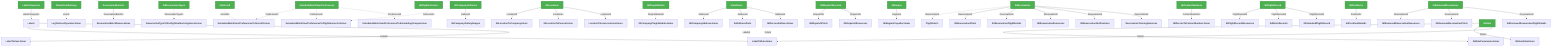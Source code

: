 flowchart TD
    FlightAlerts["<b>FlightAlerts</b>"]
    GlobalUserSettings["<b>GlobalUserSettings</b>"]
    LabelCategories["<b>LabelCategories</b>"]
    LabelToRoleJoiner["<b>LabelToRoleJoiner</b>"]
    LabelToUserJoiner["<b>LabelToUserJoiner</b>"]
    Labels["<b>Labels</b>"]
    LocationToIcaoLocationsJoiner["<b>LocationToIcaoLocationsJoiner</b>"]
    LogTenUserOperatorJoiner["<b>LogTenUserOperatorJoiner</b>"]
    ReservationBatchReservations["<b>ReservationBatchReservations</b>"]
    ReservationBatches["<b>ReservationBatches</b>"]
    ReservationTrainingSessions["<b>ReservationTrainingSessions</b>"]
    ReservationTypeToPreflightAuthorizingUsersJoiner["<b>ReservationTypeToPreflightAuthorizingUsersJoiner</b>"]
    ScheduleMatchUserPreferences["<b>ScheduleMatchUserPreferences</b>"]
    ScheduleMatchUserPreferencesToAircraftJoiner["<b>ScheduleMatchUserPreferencesToAircraftJoiner</b>"]
    ScheduleMatchUserPreferencesToFlightInstructorJoiner["<b>ScheduleMatchUserPreferencesToFlightInstructorJoiner</b>"]
    ScheduleMatchUserPreferencesToSchedulingGroupsJoiner["<b>ScheduleMatchUserPreferencesToSchedulingGroupsJoiner</b>"]
    tblAddress["<b>tblAddress</b>"]
    tblAddressParts["<b>tblAddressParts</b>"]
    tblAircraft["<b>tblAircraft</b>"]
    tblCompanyAddressJoiner["<b>tblCompanyAddressJoiner</b>"]
    tblCompanyGalleries["<b>tblCompanyGalleries</b>"]
    tblCompanyGalleryImages["<b>tblCompanyGalleryImages</b>"]
    tblCompanyPlugInModuleJoiner["<b>tblCompanyPlugInModuleJoiner</b>"]
    tblContactNumbers["<b>tblContactNumbers</b>"]
    tblDispatchPilots["<b>tblDispatchPilots</b>"]
    tblDispatchRecords["<b>tblDispatchRecords</b>"]
    tblDispatchResources["<b>tblDispatchResources</b>"]
    tblEngine["<b>tblEngine</b>"]
    tblEnginePropellerJoiner["<b>tblEnginePropellerJoiner</b>"]
    tblFlightInstructor["<b>tblFlightInstructor</b>"]
    tblFlightRecord["<b>tblFlightRecord</b>"]
    tblFlightRecordResources["<b>tblFlightRecordResources</b>"]
    tblLocationToCompanyJoiner["<b>tblLocationToCompanyJoiner</b>"]
    tblLocationToPersonJoiner["<b>tblLocationToPersonJoiner</b>"]
    tblLocations["<b>tblLocations</b>"]
    tblMeterRecords["<b>tblMeterRecords</b>"]
    tblPersonAddressJoiner["<b>tblPersonAddressJoiner</b>"]
    tblPersonToContactNumberJoiner["<b>tblPersonToContactNumberJoiner</b>"]
    tblPlugInModule["<b>tblPlugInModule</b>"]
    tblPostItemRoleIds["<b>tblPostItemRoleIds</b>"]
    tblPostItems["<b>tblPostItems</b>"]
    tblRemovedReservation["<b>tblRemovedReservation</b>"]
    tblRemovedReservationFlightDetails["<b>tblRemovedReservationFlightDetails</b>"]
    tblRemovedReservationPilots["<b>tblRemovedReservationPilots</b>"]
    tblRemovedReservationResources["<b>tblRemovedReservationResources</b>"]
    tblReservation["<b>tblReservation</b>"]
    tblReservationFlightDetails["<b>tblReservationFlightDetails</b>"]
    tblReservationNotifications["<b>tblReservationNotifications</b>"]
    tblReservationPilots["<b>tblReservationPilots</b>"]
    tblReservationResources["<b>tblReservationResources</b>"]
    tblReservationTypes["<b>tblReservationTypes</b>"]
    tblRole["<b>tblRole</b>"]
    tblRolePermissionJoiner["<b>tblRolePermissionJoiner</b>"]
    tblStandardFlightRecord["<b>tblStandardFlightRecord</b>"]
    tblUserRoleJoiner["<b>tblUserRoleJoiner</b>"]

    classDef parentTable fill:#4CAF50,stroke:#2E7D32,color:#fff
    classDef childTable fill:#2196F3,stroke:#1565C0,color:#fff

    tblRole -->|RoleId| tblRolePermissionJoiner
    tblRole -->|RoleId| tblUserRoleJoiner
    tblRemovedReservation -->|ReservationId| tblRemovedReservationResources
    tblRemovedReservation -->|ReservationId| tblRemovedReservationPilots
    tblRemovedReservation -->|ReservationId| tblRemovedReservationFlightDetails
    tblAddress -->|AddressId| tblCompanyAddressJoiner
    tblPlugInModule -.->|PlugInModuleId| tblCompanyPlugInModuleJoiner
    tblCompanyGalleries -->|GalleryId| tblCompanyGalleryImages
    tblLocations -->|LocationId| tblLocationToCompanyJoiner
    tblLocations -->|LocationId| tblLocationToPersonJoiner
    tblEngine -->|EngineId| tblEnginePropellerJoiner
    tblContactNumbers -->|ContactNumberId| tblPersonToContactNumberJoiner
    tblReservation -.->|ReservationId| FlightAlerts
    ReservationBatches -->|ReservationBatchId| ReservationBatchReservations
    tblReservationTypes -.->|ReservationTypeId| ReservationTypeToPreflightAuthorizingUsersJoiner
    tblFlightRecord -->|FlightRecordId| tblFlightRecordResources
    GlobalUserSettings -.->|UserId| LogTenUserOperatorJoiner
    tblFlightRecord -->|FlightRecordId| tblMeterRecords
    tblFlightRecord -->|FlightRecordId| tblStandardFlightRecord
    ScheduleMatchUserPreferences -.->|PreferenceId| ScheduleMatchUserPreferencesToAircraftJoiner
    tblReservation -->|ReservationId| tblReservationPilots
    tblAircraft -.->|AircraftId| ScheduleMatchUserPreferencesToAircraftJoiner
    tblReservation -->|ReservationId| tblReservationFlightDetails
    ScheduleMatchUserPreferences -.->|PreferenceId| ScheduleMatchUserPreferencesToFlightInstructorJoiner
    tblReservation -->|ReservationId| tblReservationResources
    tblReservation -->|ReservationId| tblReservationNotifications
    tblFlightInstructor -.->|InstructorId| ScheduleMatchUserPreferencesToFlightInstructorJoiner
    ScheduleMatchUserPreferences -.->|PreferenceId| ScheduleMatchUserPreferencesToSchedulingGroupsJoiner
    tblDispatchRecords -->|DispatchId| tblDispatchPilots
    tblDispatchRecords -->|DispatchId| tblDispatchResources
    Labels -->|LabelId| LabelToRoleJoiner
    tblPostItems -->|PostItemId| tblPostItemRoleIds
    tblRole -->|RoleId| LabelToRoleJoiner
    Labels -->|LabelId| LabelToUserJoiner
    LabelCategories -->|LabelCategoryId| Labels
    tblReservation -->|ReservationId| ReservationTrainingSessions
    tblLocations -->|LocationId| LocationToIcaoLocationsJoiner
    tblAddress -->|AddressId| tblAddressParts
    tblAddress -->|AddressId| tblPersonAddressJoiner

    class tblRemovedReservation parentTable
    class ScheduleMatchUserPreferences parentTable
    class tblContactNumbers parentTable
    class tblRole parentTable
    class tblAddress parentTable
    class tblAircraft parentTable
    class tblReservation parentTable
    class tblFlightRecord parentTable
    class tblPostItems parentTable
    class tblPlugInModule parentTable
    class LabelCategories parentTable
    class tblLocations parentTable
    class tblCompanyGalleries parentTable
    class tblFlightInstructor parentTable
    class tblEngine parentTable
    class GlobalUserSettings parentTable
    class tblDispatchRecords parentTable
    class tblReservationTypes parentTable
    class ReservationBatches parentTable